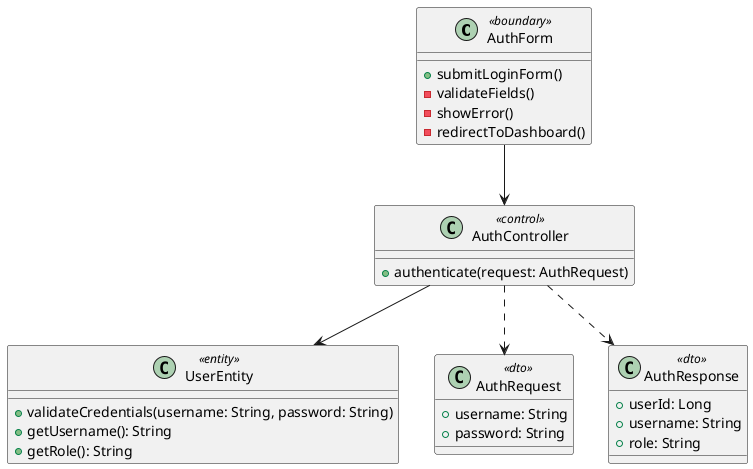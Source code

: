 @startuml
class AuthForm <<boundary>> {
  + submitLoginForm()
  - validateFields()
  - showError()
  - redirectToDashboard()
}

class AuthController <<control>> {
  + authenticate(request: AuthRequest)
}

class UserEntity <<entity>> {
  + validateCredentials(username: String, password: String)
  + getUsername(): String
  + getRole(): String
}

class AuthRequest <<dto>> {
  + username: String
  + password: String
}

class AuthResponse <<dto>> {
  + userId: Long
  + username: String
  + role: String
}

AuthForm --> AuthController
AuthController --> UserEntity
AuthController ..> AuthRequest
AuthController ..> AuthResponse
@enduml 